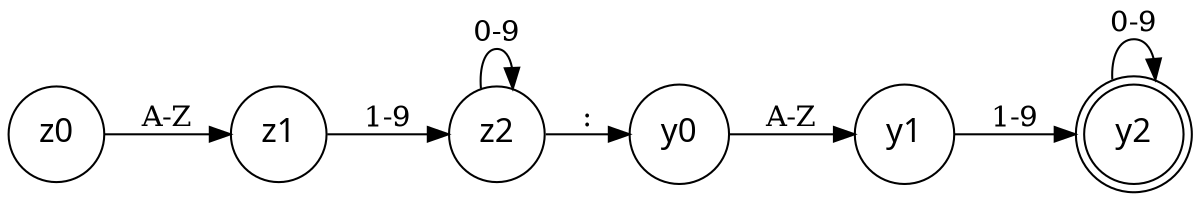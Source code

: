 digraph finite_state_machine {
	rankdir=LR;
	size="8,5"

	node [
		fontname = "Agfa Rotis Sans Serif"
		fontsize = 16
	];

	z0 [shape=circle];
	z1 [shape=circle];
	z2 [shape=circle];

	y0 [shape=circle];
	y1 [shape=circle];
	y2 [shape=doublecircle];

	z0 -> z1 [label="A-Z"];
	z1 -> z2 [label="1-9"];
	z2 -> z2 [label="0-9"];

	z2 -> y0 [label=":"];

	y0 -> y1 [label="A-Z"];
	y1 -> y2 [label="1-9"];
	y2 -> y2 [label="0-9"];
}
